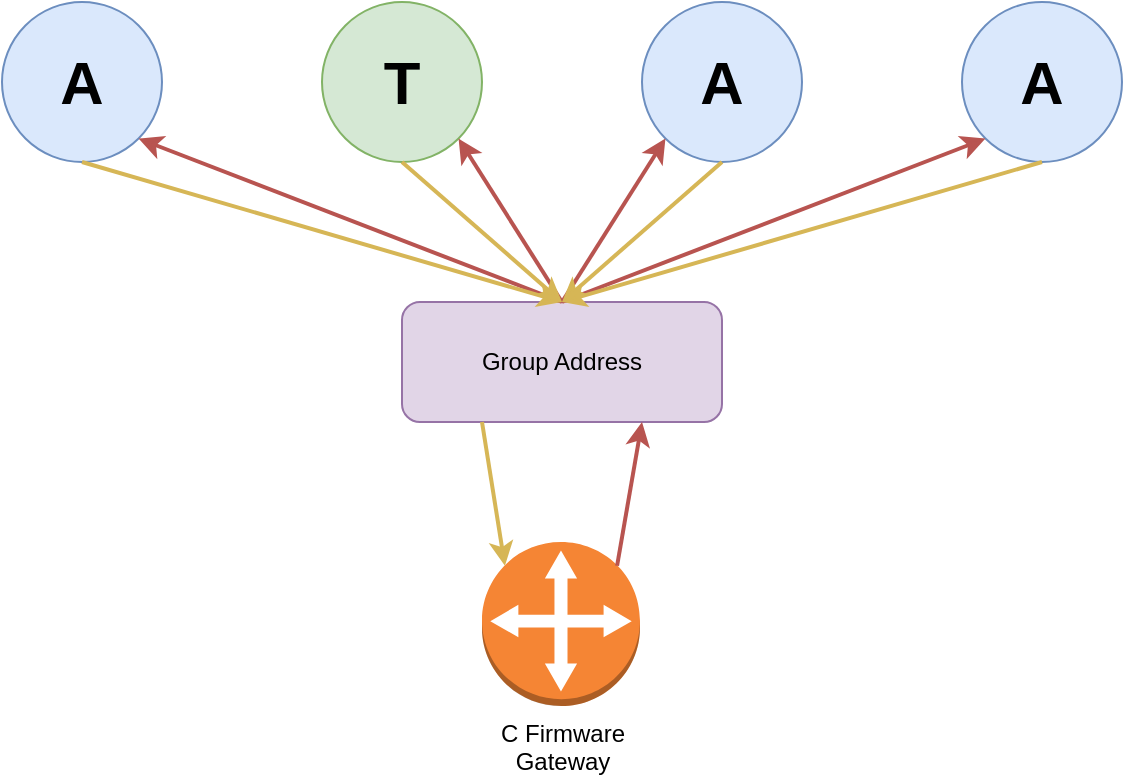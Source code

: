 <mxfile version="13.9.9" type="device"><diagram id="yzjyn_iI6lrJo8pOkmAp" name="Page-1"><mxGraphModel dx="774" dy="487" grid="1" gridSize="10" guides="1" tooltips="1" connect="1" arrows="1" fold="1" page="1" pageScale="1" pageWidth="850" pageHeight="1100" math="0" shadow="0"><root><mxCell id="0"/><mxCell id="1" parent="0"/><mxCell id="Q9XgGm0HLNNtEpTZ5Ucq-7" value="&lt;font style=&quot;font-size: 30px&quot;&gt;&lt;b&gt;A&lt;/b&gt;&lt;/font&gt;" style="ellipse;whiteSpace=wrap;html=1;aspect=fixed;fillColor=#dae8fc;strokeColor=#6c8ebf;" parent="1" vertex="1"><mxGeometry width="80" height="80" as="geometry"/></mxCell><mxCell id="Q9XgGm0HLNNtEpTZ5Ucq-13" value="&lt;font style=&quot;font-size: 30px&quot;&gt;&lt;b&gt;A&lt;/b&gt;&lt;/font&gt;" style="ellipse;whiteSpace=wrap;html=1;aspect=fixed;fillColor=#dae8fc;strokeColor=#6c8ebf;" parent="1" vertex="1"><mxGeometry x="320" width="80" height="80" as="geometry"/></mxCell><mxCell id="Q9XgGm0HLNNtEpTZ5Ucq-23" value="Group Address" style="rounded=1;whiteSpace=wrap;html=1;fillColor=#e1d5e7;strokeColor=#9673a6;" parent="1" vertex="1"><mxGeometry x="200" y="150" width="160" height="60" as="geometry"/></mxCell><mxCell id="Q9XgGm0HLNNtEpTZ5Ucq-24" value="&lt;font style=&quot;font-size: 30px&quot;&gt;&lt;b&gt;T&lt;/b&gt;&lt;/font&gt;" style="ellipse;whiteSpace=wrap;html=1;aspect=fixed;fillColor=#d5e8d4;strokeColor=#82b366;" parent="1" vertex="1"><mxGeometry x="160" width="80" height="80" as="geometry"/></mxCell><mxCell id="Q9XgGm0HLNNtEpTZ5Ucq-25" value="&lt;font style=&quot;font-size: 30px&quot;&gt;&lt;b&gt;A&lt;/b&gt;&lt;/font&gt;" style="ellipse;whiteSpace=wrap;html=1;aspect=fixed;fillColor=#dae8fc;strokeColor=#6c8ebf;" parent="1" vertex="1"><mxGeometry x="480" width="80" height="80" as="geometry"/></mxCell><mxCell id="Q9XgGm0HLNNtEpTZ5Ucq-26" value="&lt;span&gt;C Firmware&lt;/span&gt;&lt;br&gt;&lt;span&gt;Gateway&lt;/span&gt;" style="outlineConnect=0;dashed=0;verticalLabelPosition=bottom;verticalAlign=top;align=center;html=1;shape=mxgraph.aws3.customer_gateway;fillColor=#F58534;gradientColor=none;" parent="1" vertex="1"><mxGeometry x="240" y="270" width="79" height="82" as="geometry"/></mxCell><mxCell id="Q9XgGm0HLNNtEpTZ5Ucq-28" value="" style="endArrow=classic;html=1;exitX=0.855;exitY=0.145;exitDx=0;exitDy=0;exitPerimeter=0;entryX=0.75;entryY=1;entryDx=0;entryDy=0;fillColor=#f8cecc;strokeColor=#b85450;strokeWidth=2;" parent="1" source="Q9XgGm0HLNNtEpTZ5Ucq-26" target="Q9XgGm0HLNNtEpTZ5Ucq-23" edge="1"><mxGeometry width="50" height="50" relative="1" as="geometry"><mxPoint x="350" y="190" as="sourcePoint"/><mxPoint x="420" y="200" as="targetPoint"/></mxGeometry></mxCell><mxCell id="Q9XgGm0HLNNtEpTZ5Ucq-29" value="" style="endArrow=classic;html=1;exitX=0.25;exitY=1;exitDx=0;exitDy=0;entryX=0.145;entryY=0.145;entryDx=0;entryDy=0;entryPerimeter=0;fillColor=#fff2cc;strokeColor=#d6b656;strokeWidth=2;" parent="1" source="Q9XgGm0HLNNtEpTZ5Ucq-23" target="Q9XgGm0HLNNtEpTZ5Ucq-26" edge="1"><mxGeometry width="50" height="50" relative="1" as="geometry"><mxPoint x="310" y="240" as="sourcePoint"/><mxPoint x="360" y="190" as="targetPoint"/></mxGeometry></mxCell><mxCell id="Q9XgGm0HLNNtEpTZ5Ucq-30" value="" style="endArrow=classic;html=1;exitX=0.5;exitY=0;exitDx=0;exitDy=0;entryX=1;entryY=1;entryDx=0;entryDy=0;fillColor=#f8cecc;strokeColor=#b85450;strokeWidth=2;" parent="1" source="Q9XgGm0HLNNtEpTZ5Ucq-23" target="Q9XgGm0HLNNtEpTZ5Ucq-7" edge="1"><mxGeometry width="50" height="50" relative="1" as="geometry"><mxPoint x="420" y="140" as="sourcePoint"/><mxPoint x="380" y="140" as="targetPoint"/></mxGeometry></mxCell><mxCell id="Q9XgGm0HLNNtEpTZ5Ucq-32" value="" style="endArrow=classic;html=1;fillColor=#f8cecc;strokeColor=#b85450;strokeWidth=2;exitX=0.5;exitY=0;exitDx=0;exitDy=0;entryX=1;entryY=1;entryDx=0;entryDy=0;" parent="1" target="Q9XgGm0HLNNtEpTZ5Ucq-24" edge="1" source="Q9XgGm0HLNNtEpTZ5Ucq-23"><mxGeometry width="50" height="50" relative="1" as="geometry"><mxPoint x="420" y="140" as="sourcePoint"/><mxPoint x="270" y="70" as="targetPoint"/></mxGeometry></mxCell><mxCell id="Q9XgGm0HLNNtEpTZ5Ucq-33" value="" style="endArrow=classic;html=1;entryX=0;entryY=1;entryDx=0;entryDy=0;exitX=0.5;exitY=0;exitDx=0;exitDy=0;fillColor=#f8cecc;strokeColor=#b85450;strokeWidth=2;" parent="1" source="Q9XgGm0HLNNtEpTZ5Ucq-23" target="Q9XgGm0HLNNtEpTZ5Ucq-13" edge="1"><mxGeometry width="50" height="50" relative="1" as="geometry"><mxPoint x="420" y="140" as="sourcePoint"/><mxPoint x="380" y="140" as="targetPoint"/></mxGeometry></mxCell><mxCell id="Q9XgGm0HLNNtEpTZ5Ucq-34" value="" style="endArrow=classic;html=1;fillColor=#f8cecc;strokeColor=#b85450;strokeWidth=2;exitX=0.5;exitY=0;exitDx=0;exitDy=0;entryX=0;entryY=1;entryDx=0;entryDy=0;" parent="1" target="Q9XgGm0HLNNtEpTZ5Ucq-25" edge="1" source="Q9XgGm0HLNNtEpTZ5Ucq-23"><mxGeometry width="50" height="50" relative="1" as="geometry"><mxPoint x="420" y="140" as="sourcePoint"/><mxPoint x="470" y="60" as="targetPoint"/></mxGeometry></mxCell><mxCell id="Q9XgGm0HLNNtEpTZ5Ucq-35" value="" style="endArrow=classic;html=1;exitX=0.5;exitY=1;exitDx=0;exitDy=0;entryX=0.5;entryY=0;entryDx=0;entryDy=0;fillColor=#fff2cc;strokeColor=#d6b656;strokeWidth=2;" parent="1" source="Q9XgGm0HLNNtEpTZ5Ucq-7" target="Q9XgGm0HLNNtEpTZ5Ucq-23" edge="1"><mxGeometry width="50" height="50" relative="1" as="geometry"><mxPoint x="330" y="190" as="sourcePoint"/><mxPoint x="380" y="140" as="targetPoint"/></mxGeometry></mxCell><mxCell id="Q9XgGm0HLNNtEpTZ5Ucq-36" value="" style="endArrow=classic;html=1;exitX=0.5;exitY=1;exitDx=0;exitDy=0;entryX=0.5;entryY=0;entryDx=0;entryDy=0;fillColor=#fff2cc;strokeColor=#d6b656;strokeWidth=2;" parent="1" source="Q9XgGm0HLNNtEpTZ5Ucq-24" target="Q9XgGm0HLNNtEpTZ5Ucq-23" edge="1"><mxGeometry width="50" height="50" relative="1" as="geometry"><mxPoint x="330" y="190" as="sourcePoint"/><mxPoint x="380" y="140" as="targetPoint"/></mxGeometry></mxCell><mxCell id="Q9XgGm0HLNNtEpTZ5Ucq-37" value="" style="endArrow=classic;html=1;exitX=0.5;exitY=1;exitDx=0;exitDy=0;entryX=0.5;entryY=0;entryDx=0;entryDy=0;fillColor=#fff2cc;strokeColor=#d6b656;strokeWidth=2;" parent="1" source="Q9XgGm0HLNNtEpTZ5Ucq-13" target="Q9XgGm0HLNNtEpTZ5Ucq-23" edge="1"><mxGeometry width="50" height="50" relative="1" as="geometry"><mxPoint x="330" y="190" as="sourcePoint"/><mxPoint x="380" y="140" as="targetPoint"/></mxGeometry></mxCell><mxCell id="Q9XgGm0HLNNtEpTZ5Ucq-38" value="" style="endArrow=classic;html=1;exitX=0.5;exitY=1;exitDx=0;exitDy=0;entryX=0.5;entryY=0;entryDx=0;entryDy=0;fillColor=#fff2cc;strokeColor=#d6b656;strokeWidth=2;" parent="1" source="Q9XgGm0HLNNtEpTZ5Ucq-25" target="Q9XgGm0HLNNtEpTZ5Ucq-23" edge="1"><mxGeometry width="50" height="50" relative="1" as="geometry"><mxPoint x="330" y="190" as="sourcePoint"/><mxPoint x="380" y="140" as="targetPoint"/></mxGeometry></mxCell></root></mxGraphModel></diagram></mxfile>